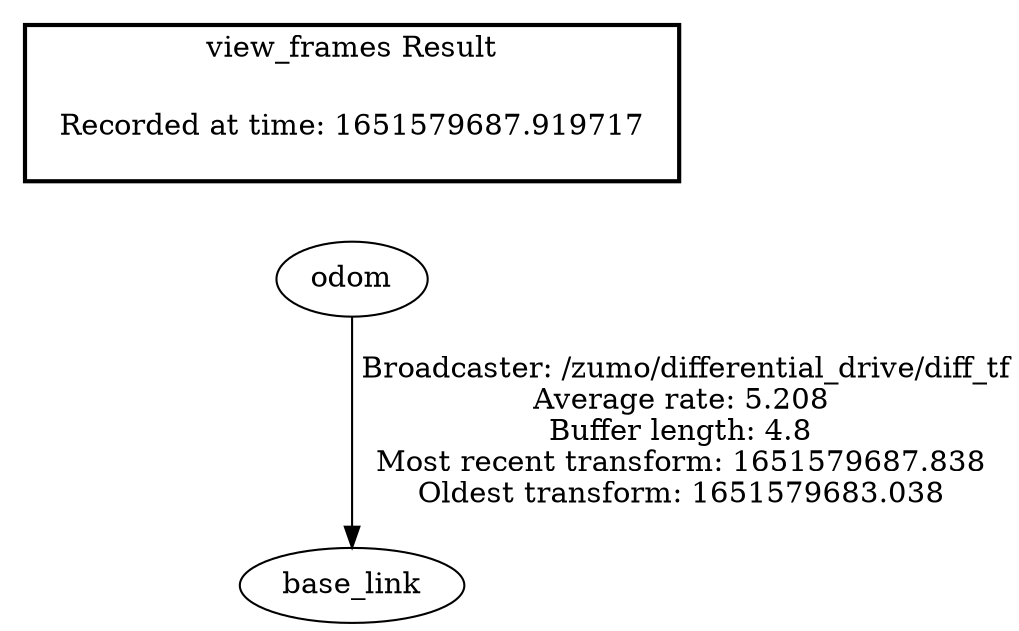 digraph G {
"odom" -> "base_link"[label=" Broadcaster: /zumo/differential_drive/diff_tf\nAverage rate: 5.208\nBuffer length: 4.8\nMost recent transform: 1651579687.838\nOldest transform: 1651579683.038\n"];
edge [style=invis];
 subgraph cluster_legend { style=bold; color=black; label ="view_frames Result";
"Recorded at time: 1651579687.919717"[ shape=plaintext ] ;
}->"odom";
}